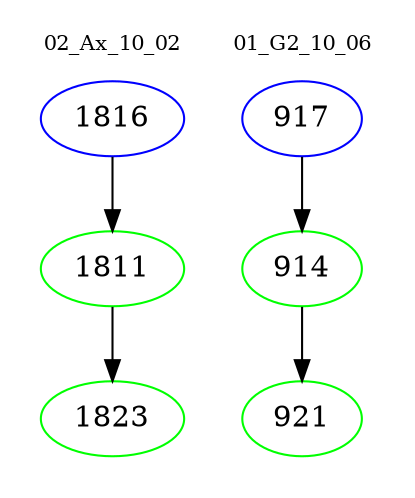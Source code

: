 digraph{
subgraph cluster_0 {
color = white
label = "02_Ax_10_02";
fontsize=10;
T0_1816 [label="1816", color="blue"]
T0_1816 -> T0_1811 [color="black"]
T0_1811 [label="1811", color="green"]
T0_1811 -> T0_1823 [color="black"]
T0_1823 [label="1823", color="green"]
}
subgraph cluster_1 {
color = white
label = "01_G2_10_06";
fontsize=10;
T1_917 [label="917", color="blue"]
T1_917 -> T1_914 [color="black"]
T1_914 [label="914", color="green"]
T1_914 -> T1_921 [color="black"]
T1_921 [label="921", color="green"]
}
}
